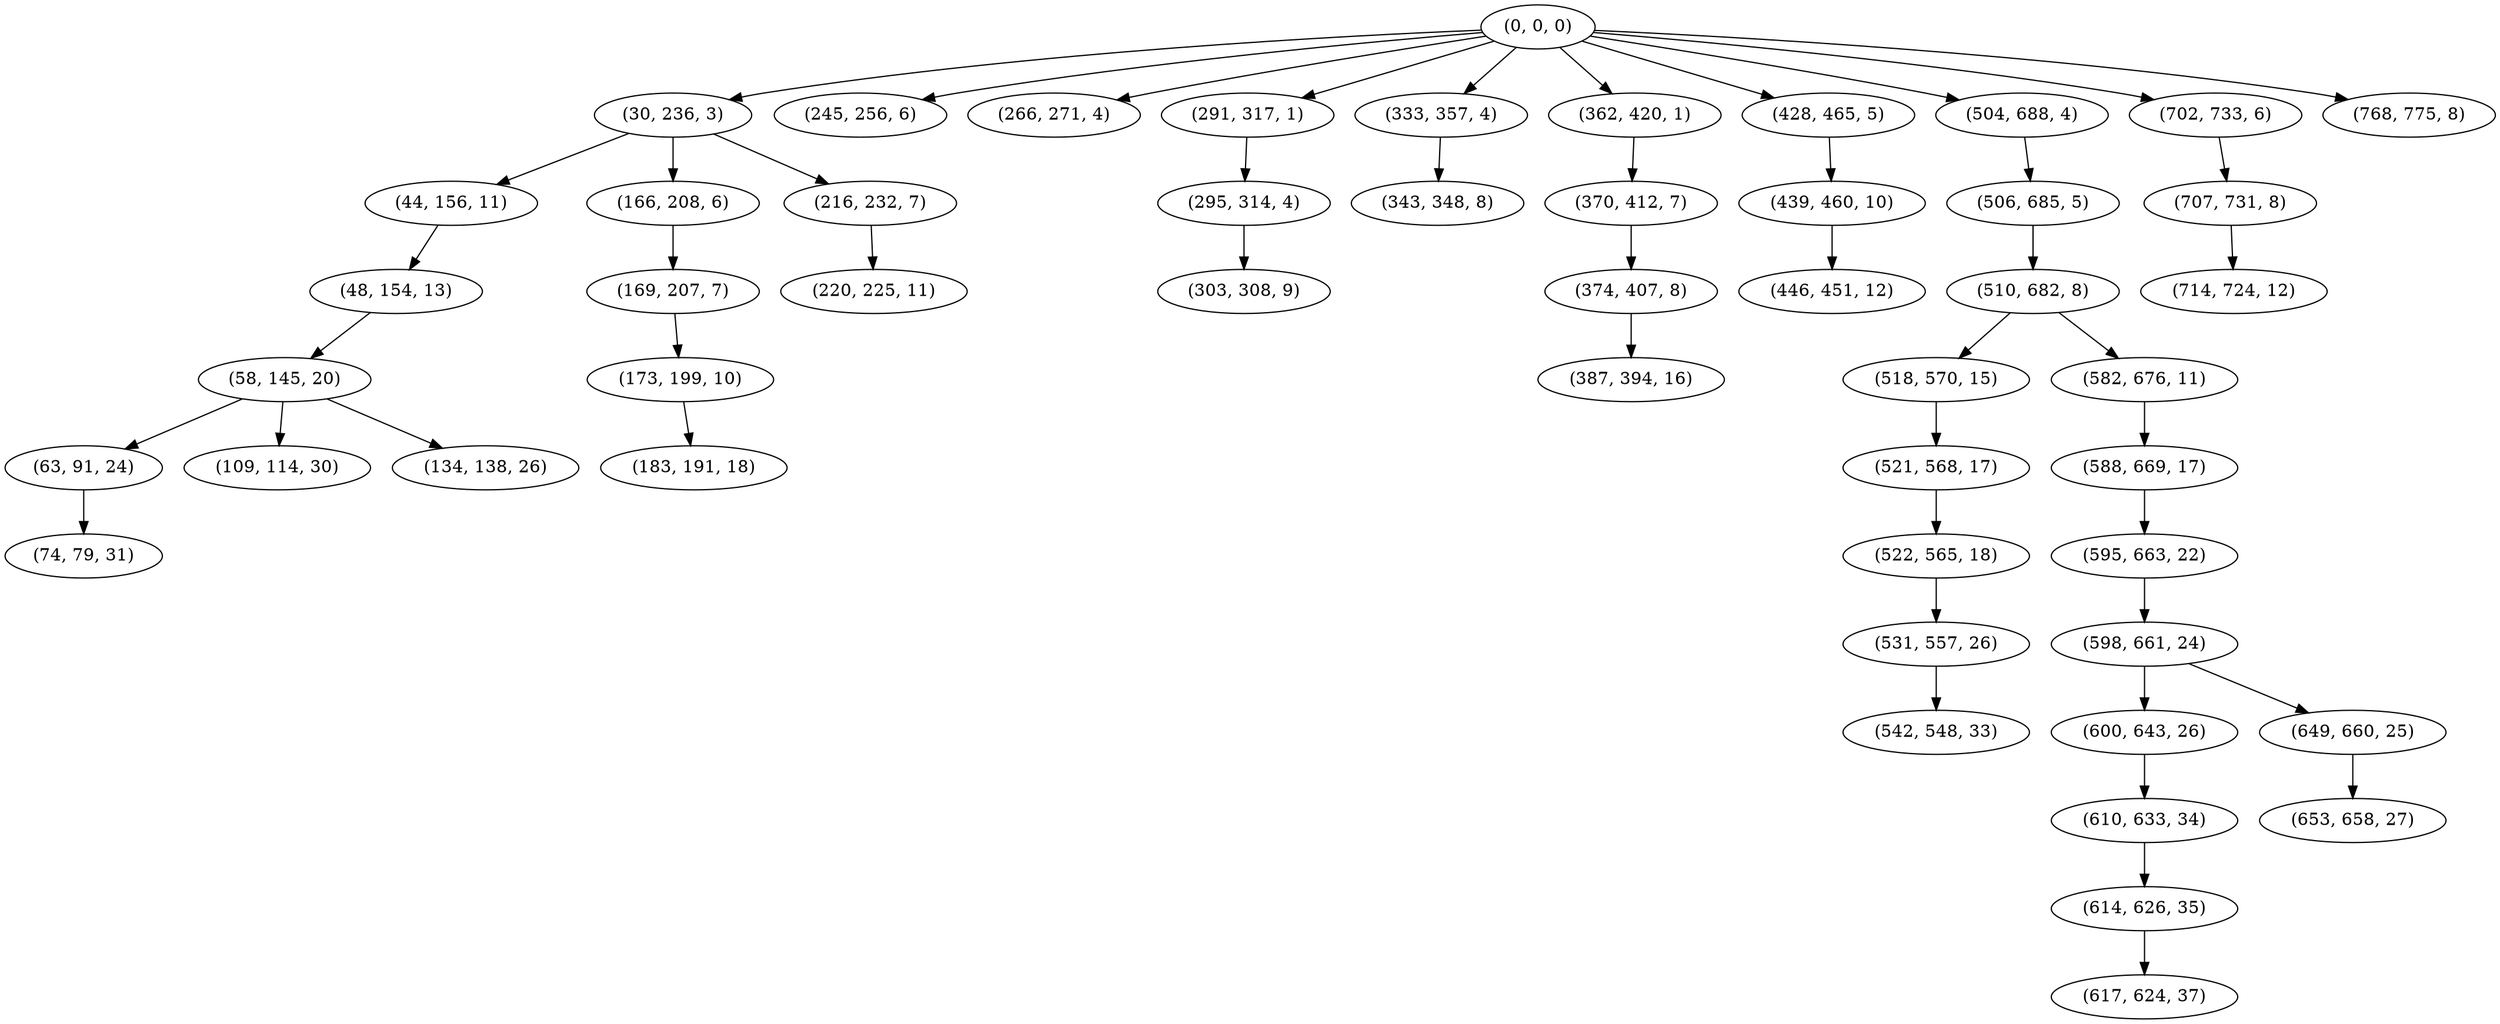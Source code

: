 digraph tree {
    "(0, 0, 0)";
    "(30, 236, 3)";
    "(44, 156, 11)";
    "(48, 154, 13)";
    "(58, 145, 20)";
    "(63, 91, 24)";
    "(74, 79, 31)";
    "(109, 114, 30)";
    "(134, 138, 26)";
    "(166, 208, 6)";
    "(169, 207, 7)";
    "(173, 199, 10)";
    "(183, 191, 18)";
    "(216, 232, 7)";
    "(220, 225, 11)";
    "(245, 256, 6)";
    "(266, 271, 4)";
    "(291, 317, 1)";
    "(295, 314, 4)";
    "(303, 308, 9)";
    "(333, 357, 4)";
    "(343, 348, 8)";
    "(362, 420, 1)";
    "(370, 412, 7)";
    "(374, 407, 8)";
    "(387, 394, 16)";
    "(428, 465, 5)";
    "(439, 460, 10)";
    "(446, 451, 12)";
    "(504, 688, 4)";
    "(506, 685, 5)";
    "(510, 682, 8)";
    "(518, 570, 15)";
    "(521, 568, 17)";
    "(522, 565, 18)";
    "(531, 557, 26)";
    "(542, 548, 33)";
    "(582, 676, 11)";
    "(588, 669, 17)";
    "(595, 663, 22)";
    "(598, 661, 24)";
    "(600, 643, 26)";
    "(610, 633, 34)";
    "(614, 626, 35)";
    "(617, 624, 37)";
    "(649, 660, 25)";
    "(653, 658, 27)";
    "(702, 733, 6)";
    "(707, 731, 8)";
    "(714, 724, 12)";
    "(768, 775, 8)";
    "(0, 0, 0)" -> "(30, 236, 3)";
    "(0, 0, 0)" -> "(245, 256, 6)";
    "(0, 0, 0)" -> "(266, 271, 4)";
    "(0, 0, 0)" -> "(291, 317, 1)";
    "(0, 0, 0)" -> "(333, 357, 4)";
    "(0, 0, 0)" -> "(362, 420, 1)";
    "(0, 0, 0)" -> "(428, 465, 5)";
    "(0, 0, 0)" -> "(504, 688, 4)";
    "(0, 0, 0)" -> "(702, 733, 6)";
    "(0, 0, 0)" -> "(768, 775, 8)";
    "(30, 236, 3)" -> "(44, 156, 11)";
    "(30, 236, 3)" -> "(166, 208, 6)";
    "(30, 236, 3)" -> "(216, 232, 7)";
    "(44, 156, 11)" -> "(48, 154, 13)";
    "(48, 154, 13)" -> "(58, 145, 20)";
    "(58, 145, 20)" -> "(63, 91, 24)";
    "(58, 145, 20)" -> "(109, 114, 30)";
    "(58, 145, 20)" -> "(134, 138, 26)";
    "(63, 91, 24)" -> "(74, 79, 31)";
    "(166, 208, 6)" -> "(169, 207, 7)";
    "(169, 207, 7)" -> "(173, 199, 10)";
    "(173, 199, 10)" -> "(183, 191, 18)";
    "(216, 232, 7)" -> "(220, 225, 11)";
    "(291, 317, 1)" -> "(295, 314, 4)";
    "(295, 314, 4)" -> "(303, 308, 9)";
    "(333, 357, 4)" -> "(343, 348, 8)";
    "(362, 420, 1)" -> "(370, 412, 7)";
    "(370, 412, 7)" -> "(374, 407, 8)";
    "(374, 407, 8)" -> "(387, 394, 16)";
    "(428, 465, 5)" -> "(439, 460, 10)";
    "(439, 460, 10)" -> "(446, 451, 12)";
    "(504, 688, 4)" -> "(506, 685, 5)";
    "(506, 685, 5)" -> "(510, 682, 8)";
    "(510, 682, 8)" -> "(518, 570, 15)";
    "(510, 682, 8)" -> "(582, 676, 11)";
    "(518, 570, 15)" -> "(521, 568, 17)";
    "(521, 568, 17)" -> "(522, 565, 18)";
    "(522, 565, 18)" -> "(531, 557, 26)";
    "(531, 557, 26)" -> "(542, 548, 33)";
    "(582, 676, 11)" -> "(588, 669, 17)";
    "(588, 669, 17)" -> "(595, 663, 22)";
    "(595, 663, 22)" -> "(598, 661, 24)";
    "(598, 661, 24)" -> "(600, 643, 26)";
    "(598, 661, 24)" -> "(649, 660, 25)";
    "(600, 643, 26)" -> "(610, 633, 34)";
    "(610, 633, 34)" -> "(614, 626, 35)";
    "(614, 626, 35)" -> "(617, 624, 37)";
    "(649, 660, 25)" -> "(653, 658, 27)";
    "(702, 733, 6)" -> "(707, 731, 8)";
    "(707, 731, 8)" -> "(714, 724, 12)";
}
